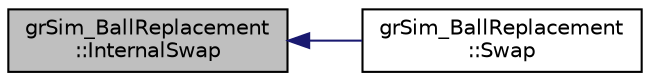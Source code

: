 digraph "grSim_BallReplacement::InternalSwap"
{
 // INTERACTIVE_SVG=YES
  edge [fontname="Helvetica",fontsize="10",labelfontname="Helvetica",labelfontsize="10"];
  node [fontname="Helvetica",fontsize="10",shape=record];
  rankdir="LR";
  Node1 [label="grSim_BallReplacement\l::InternalSwap",height=0.2,width=0.4,color="black", fillcolor="grey75", style="filled", fontcolor="black"];
  Node1 -> Node2 [dir="back",color="midnightblue",fontsize="10",style="solid",fontname="Helvetica"];
  Node2 [label="grSim_BallReplacement\l::Swap",height=0.2,width=0.4,color="black", fillcolor="white", style="filled",URL="$d2/db1/classgr_sim___ball_replacement.html#a4cc310a58527f51037f8eb174b0c463b"];
}
